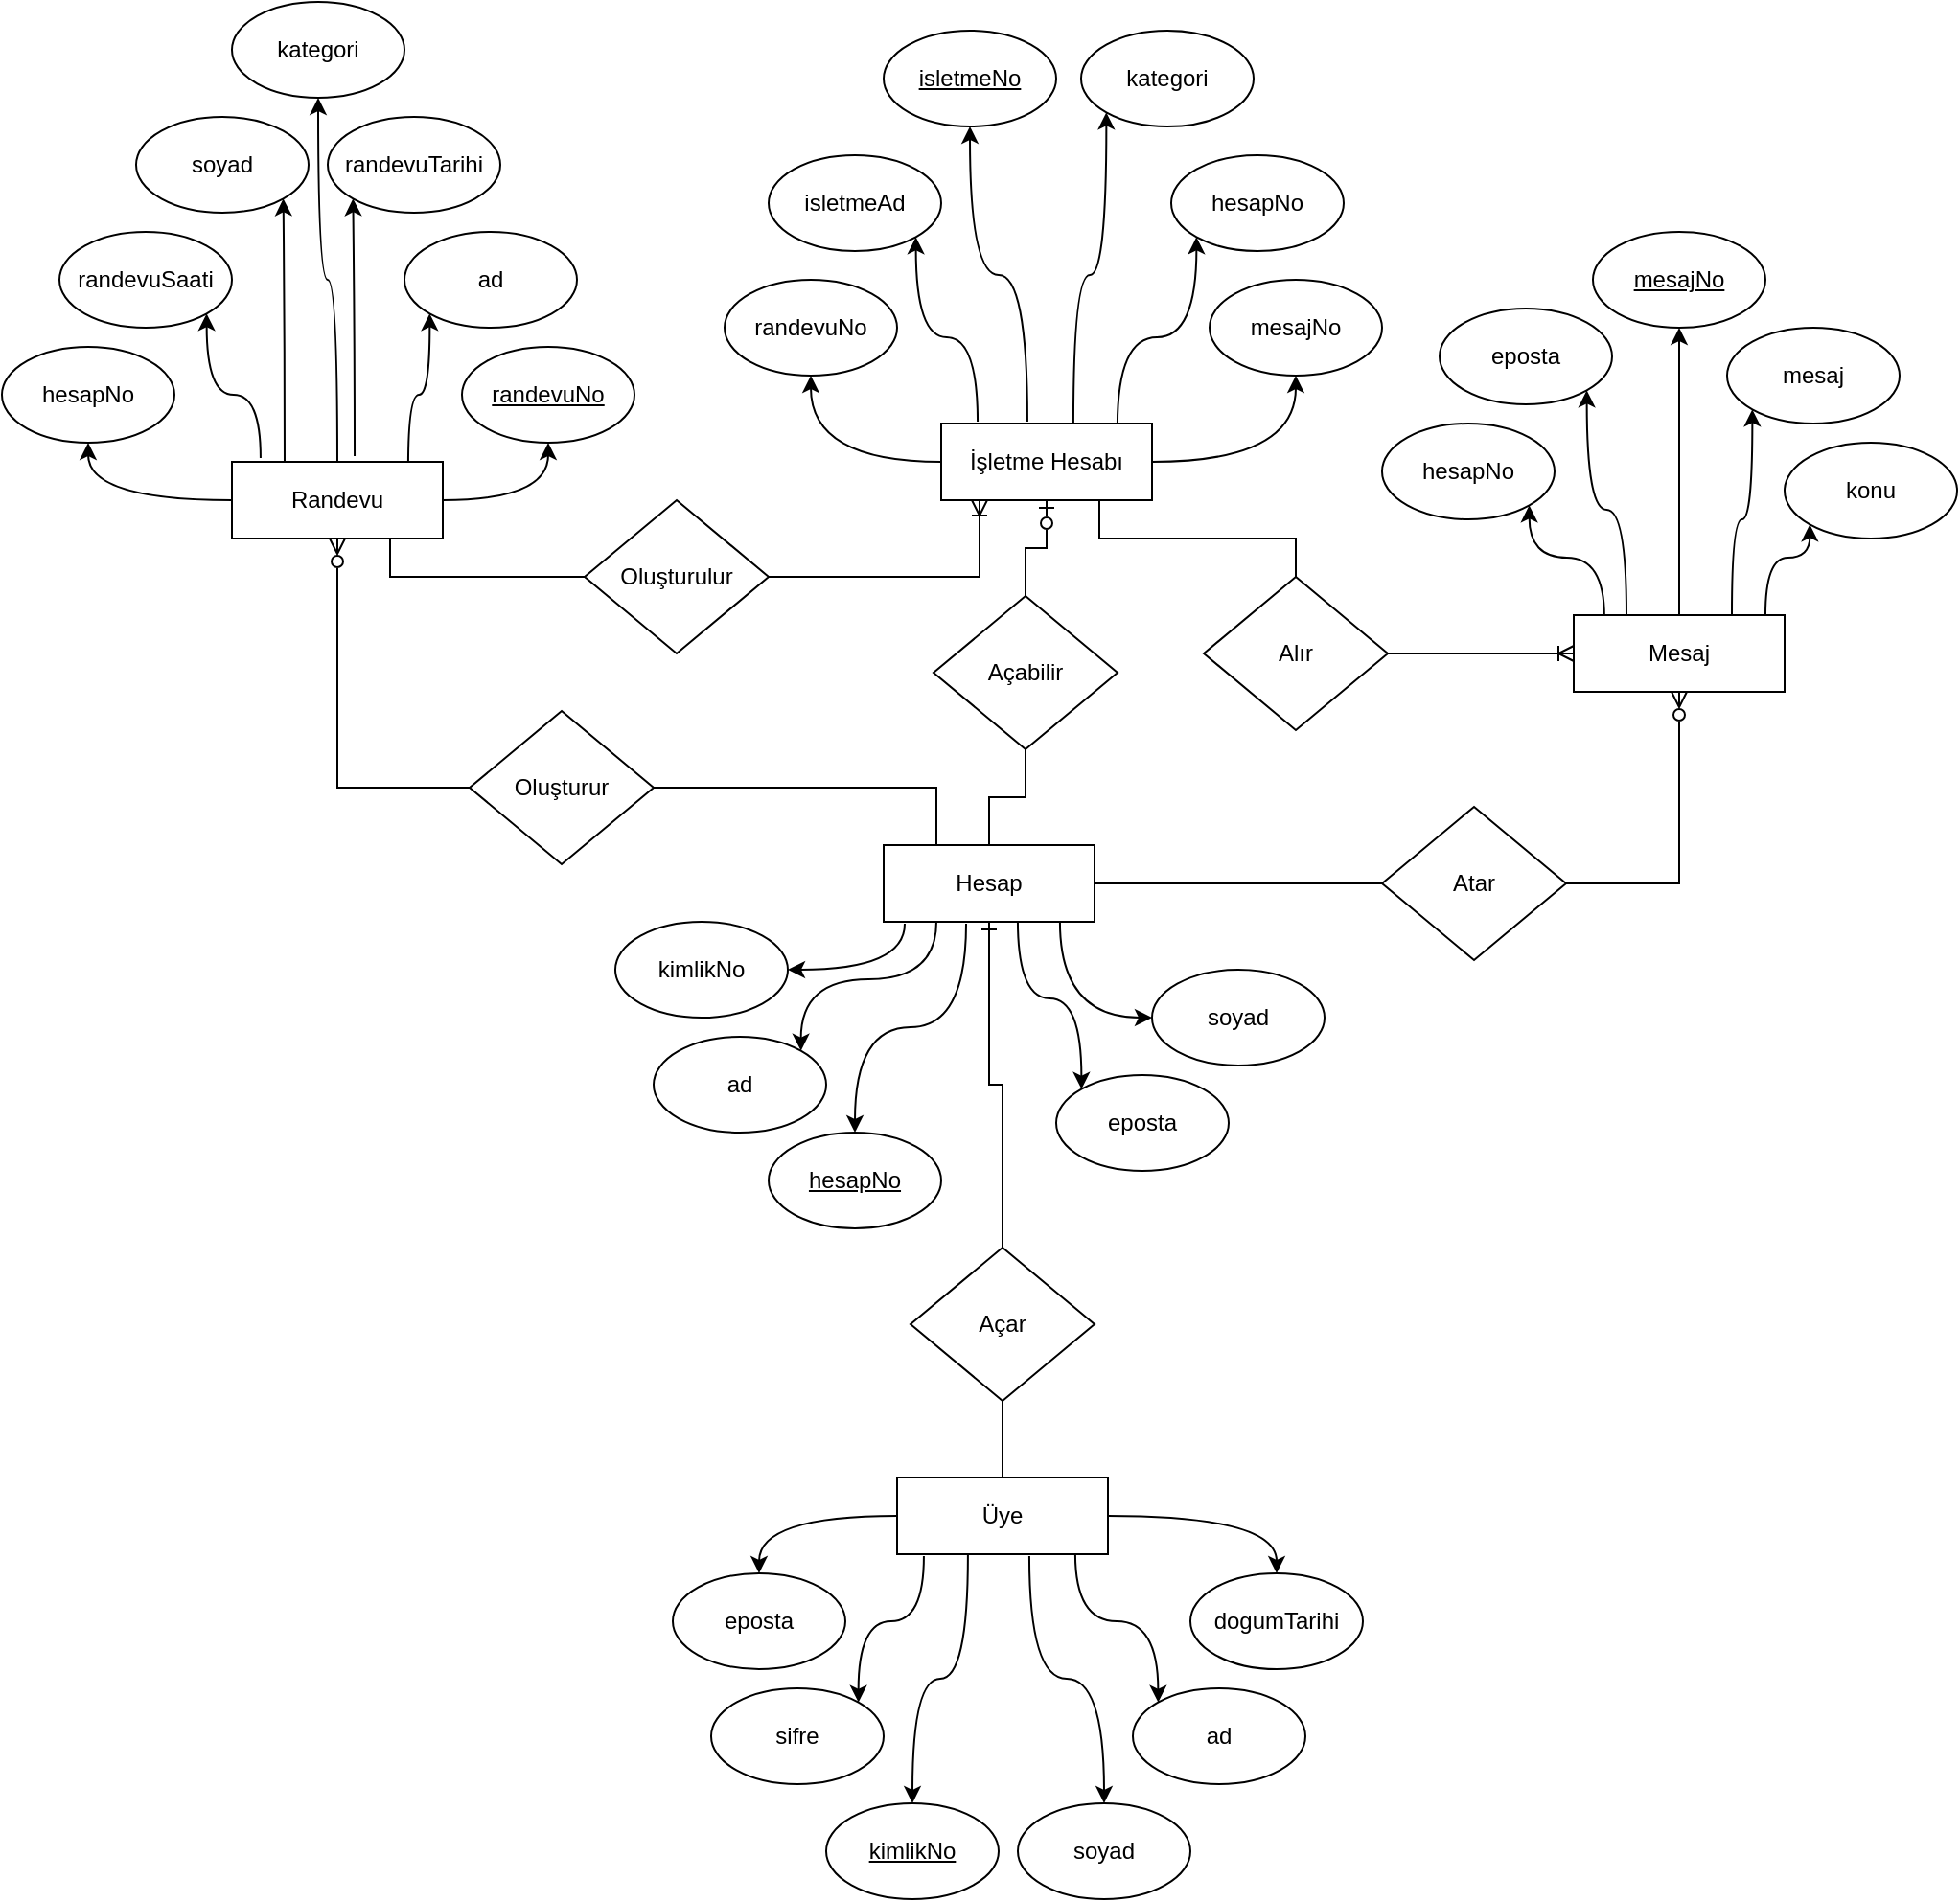 <mxfile version="20.7.4" type="github">
  <diagram id="MMnhFNGU05_NY7PMcjxG" name="Sayfa -1">
    <mxGraphModel dx="2417" dy="1125" grid="1" gridSize="10" guides="1" tooltips="1" connect="1" arrows="1" fold="1" page="1" pageScale="1" pageWidth="827" pageHeight="1169" math="0" shadow="0">
      <root>
        <mxCell id="0" />
        <mxCell id="1" parent="0" />
        <mxCell id="H6RobobCT_PgG27vSI1k-17" style="edgeStyle=orthogonalEdgeStyle;orthogonalLoop=1;jettySize=auto;html=1;endArrow=none;endFill=0;rounded=0;" edge="1" parent="1" source="H6RobobCT_PgG27vSI1k-1" target="H6RobobCT_PgG27vSI1k-16">
          <mxGeometry relative="1" as="geometry" />
        </mxCell>
        <mxCell id="H6RobobCT_PgG27vSI1k-84" style="edgeStyle=orthogonalEdgeStyle;orthogonalLoop=1;jettySize=auto;html=1;entryX=0.5;entryY=0;entryDx=0;entryDy=0;endArrow=classic;endFill=1;curved=1;" edge="1" parent="1" source="H6RobobCT_PgG27vSI1k-1" target="H6RobobCT_PgG27vSI1k-7">
          <mxGeometry relative="1" as="geometry" />
        </mxCell>
        <mxCell id="H6RobobCT_PgG27vSI1k-85" style="edgeStyle=orthogonalEdgeStyle;curved=1;orthogonalLoop=1;jettySize=auto;html=1;exitX=0.845;exitY=1;exitDx=0;exitDy=0;entryX=0;entryY=0;entryDx=0;entryDy=0;endArrow=classic;endFill=1;exitPerimeter=0;" edge="1" parent="1" source="H6RobobCT_PgG27vSI1k-1" target="H6RobobCT_PgG27vSI1k-3">
          <mxGeometry relative="1" as="geometry" />
        </mxCell>
        <mxCell id="H6RobobCT_PgG27vSI1k-86" style="edgeStyle=orthogonalEdgeStyle;curved=1;orthogonalLoop=1;jettySize=auto;html=1;entryX=0.5;entryY=0;entryDx=0;entryDy=0;endArrow=classic;endFill=1;exitX=0.627;exitY=1.025;exitDx=0;exitDy=0;exitPerimeter=0;" edge="1" parent="1" source="H6RobobCT_PgG27vSI1k-1" target="H6RobobCT_PgG27vSI1k-4">
          <mxGeometry relative="1" as="geometry" />
        </mxCell>
        <mxCell id="H6RobobCT_PgG27vSI1k-87" style="edgeStyle=orthogonalEdgeStyle;curved=1;orthogonalLoop=1;jettySize=auto;html=1;exitX=0.127;exitY=1.025;exitDx=0;exitDy=0;entryX=1;entryY=0;entryDx=0;entryDy=0;endArrow=classic;endFill=1;exitPerimeter=0;" edge="1" parent="1" source="H6RobobCT_PgG27vSI1k-1" target="H6RobobCT_PgG27vSI1k-6">
          <mxGeometry relative="1" as="geometry" />
        </mxCell>
        <mxCell id="H6RobobCT_PgG27vSI1k-88" style="edgeStyle=orthogonalEdgeStyle;curved=1;orthogonalLoop=1;jettySize=auto;html=1;entryX=0.5;entryY=0;entryDx=0;entryDy=0;endArrow=classic;endFill=1;exitX=0.336;exitY=1;exitDx=0;exitDy=0;exitPerimeter=0;" edge="1" parent="1" source="H6RobobCT_PgG27vSI1k-1" target="H6RobobCT_PgG27vSI1k-2">
          <mxGeometry relative="1" as="geometry" />
        </mxCell>
        <mxCell id="H6RobobCT_PgG27vSI1k-90" style="edgeStyle=orthogonalEdgeStyle;curved=1;orthogonalLoop=1;jettySize=auto;html=1;entryX=0.5;entryY=0;entryDx=0;entryDy=0;endArrow=classic;endFill=1;" edge="1" parent="1" source="H6RobobCT_PgG27vSI1k-1" target="H6RobobCT_PgG27vSI1k-5">
          <mxGeometry relative="1" as="geometry" />
        </mxCell>
        <mxCell id="H6RobobCT_PgG27vSI1k-1" value="Üye" style="rounded=0;whiteSpace=wrap;html=1;" vertex="1" parent="1">
          <mxGeometry x="347" y="850" width="110" height="40" as="geometry" />
        </mxCell>
        <mxCell id="H6RobobCT_PgG27vSI1k-2" value="&lt;u&gt;kimlikNo&lt;/u&gt;" style="ellipse;whiteSpace=wrap;html=1;" vertex="1" parent="1">
          <mxGeometry x="310" y="1020" width="90" height="50" as="geometry" />
        </mxCell>
        <mxCell id="H6RobobCT_PgG27vSI1k-3" value="ad" style="ellipse;whiteSpace=wrap;html=1;" vertex="1" parent="1">
          <mxGeometry x="470" y="960" width="90" height="50" as="geometry" />
        </mxCell>
        <mxCell id="H6RobobCT_PgG27vSI1k-4" value="soyad" style="ellipse;whiteSpace=wrap;html=1;" vertex="1" parent="1">
          <mxGeometry x="410" y="1020" width="90" height="50" as="geometry" />
        </mxCell>
        <mxCell id="H6RobobCT_PgG27vSI1k-5" value="eposta" style="ellipse;whiteSpace=wrap;html=1;" vertex="1" parent="1">
          <mxGeometry x="230" y="900" width="90" height="50" as="geometry" />
        </mxCell>
        <mxCell id="H6RobobCT_PgG27vSI1k-6" value="sifre" style="ellipse;whiteSpace=wrap;html=1;" vertex="1" parent="1">
          <mxGeometry x="250" y="960" width="90" height="50" as="geometry" />
        </mxCell>
        <mxCell id="H6RobobCT_PgG27vSI1k-7" value="dogumTarihi" style="ellipse;whiteSpace=wrap;html=1;" vertex="1" parent="1">
          <mxGeometry x="500" y="900" width="90" height="50" as="geometry" />
        </mxCell>
        <mxCell id="H6RobobCT_PgG27vSI1k-19" style="edgeStyle=orthogonalEdgeStyle;orthogonalLoop=1;jettySize=auto;html=1;endArrow=ERone;endFill=0;rounded=0;" edge="1" parent="1" source="H6RobobCT_PgG27vSI1k-16" target="H6RobobCT_PgG27vSI1k-18">
          <mxGeometry relative="1" as="geometry" />
        </mxCell>
        <mxCell id="H6RobobCT_PgG27vSI1k-16" value="Açar" style="rhombus;whiteSpace=wrap;html=1;" vertex="1" parent="1">
          <mxGeometry x="354" y="730" width="96" height="80" as="geometry" />
        </mxCell>
        <mxCell id="H6RobobCT_PgG27vSI1k-25" style="edgeStyle=orthogonalEdgeStyle;curved=1;orthogonalLoop=1;jettySize=auto;html=1;entryX=1;entryY=0.5;entryDx=0;entryDy=0;endArrow=classic;endFill=1;exitX=0.1;exitY=1.025;exitDx=0;exitDy=0;exitPerimeter=0;" edge="1" parent="1" source="H6RobobCT_PgG27vSI1k-18" target="H6RobobCT_PgG27vSI1k-24">
          <mxGeometry relative="1" as="geometry" />
        </mxCell>
        <mxCell id="H6RobobCT_PgG27vSI1k-26" style="edgeStyle=orthogonalEdgeStyle;curved=1;orthogonalLoop=1;jettySize=auto;html=1;entryX=0;entryY=0.5;entryDx=0;entryDy=0;endArrow=classic;endFill=1;exitX=0.836;exitY=1;exitDx=0;exitDy=0;exitPerimeter=0;" edge="1" parent="1" source="H6RobobCT_PgG27vSI1k-18" target="H6RobobCT_PgG27vSI1k-21">
          <mxGeometry relative="1" as="geometry" />
        </mxCell>
        <mxCell id="H6RobobCT_PgG27vSI1k-27" style="edgeStyle=orthogonalEdgeStyle;curved=1;orthogonalLoop=1;jettySize=auto;html=1;exitX=0.391;exitY=1.025;exitDx=0;exitDy=0;entryX=0.5;entryY=0;entryDx=0;entryDy=0;endArrow=classic;endFill=1;exitPerimeter=0;" edge="1" parent="1" source="H6RobobCT_PgG27vSI1k-18" target="H6RobobCT_PgG27vSI1k-23">
          <mxGeometry relative="1" as="geometry" />
        </mxCell>
        <mxCell id="H6RobobCT_PgG27vSI1k-30" style="edgeStyle=orthogonalEdgeStyle;curved=1;orthogonalLoop=1;jettySize=auto;html=1;exitX=0.636;exitY=0.975;exitDx=0;exitDy=0;entryX=0;entryY=0;entryDx=0;entryDy=0;endArrow=classic;endFill=1;exitPerimeter=0;" edge="1" parent="1" source="H6RobobCT_PgG27vSI1k-18" target="H6RobobCT_PgG27vSI1k-22">
          <mxGeometry relative="1" as="geometry" />
        </mxCell>
        <mxCell id="H6RobobCT_PgG27vSI1k-31" style="edgeStyle=orthogonalEdgeStyle;curved=1;orthogonalLoop=1;jettySize=auto;html=1;exitX=0.25;exitY=1;exitDx=0;exitDy=0;entryX=1;entryY=0;entryDx=0;entryDy=0;endArrow=classic;endFill=1;" edge="1" parent="1" source="H6RobobCT_PgG27vSI1k-18" target="H6RobobCT_PgG27vSI1k-20">
          <mxGeometry relative="1" as="geometry" />
        </mxCell>
        <mxCell id="H6RobobCT_PgG27vSI1k-52" style="edgeStyle=orthogonalEdgeStyle;orthogonalLoop=1;jettySize=auto;html=1;entryX=0;entryY=0.5;entryDx=0;entryDy=0;endArrow=none;endFill=0;rounded=0;" edge="1" parent="1" source="H6RobobCT_PgG27vSI1k-18" target="H6RobobCT_PgG27vSI1k-51">
          <mxGeometry relative="1" as="geometry" />
        </mxCell>
        <mxCell id="H6RobobCT_PgG27vSI1k-57" style="edgeStyle=orthogonalEdgeStyle;rounded=0;orthogonalLoop=1;jettySize=auto;html=1;exitX=0.25;exitY=0;exitDx=0;exitDy=0;entryX=1;entryY=0.5;entryDx=0;entryDy=0;endArrow=none;endFill=0;" edge="1" parent="1" source="H6RobobCT_PgG27vSI1k-18" target="H6RobobCT_PgG27vSI1k-55">
          <mxGeometry relative="1" as="geometry" />
        </mxCell>
        <mxCell id="H6RobobCT_PgG27vSI1k-75" style="edgeStyle=orthogonalEdgeStyle;orthogonalLoop=1;jettySize=auto;html=1;entryX=0.5;entryY=1;entryDx=0;entryDy=0;endArrow=none;endFill=0;rounded=0;" edge="1" parent="1" source="H6RobobCT_PgG27vSI1k-18" target="H6RobobCT_PgG27vSI1k-74">
          <mxGeometry relative="1" as="geometry" />
        </mxCell>
        <mxCell id="H6RobobCT_PgG27vSI1k-18" value="Hesap" style="rounded=0;whiteSpace=wrap;html=1;" vertex="1" parent="1">
          <mxGeometry x="340" y="520" width="110" height="40" as="geometry" />
        </mxCell>
        <mxCell id="H6RobobCT_PgG27vSI1k-20" value="ad" style="ellipse;whiteSpace=wrap;html=1;" vertex="1" parent="1">
          <mxGeometry x="220" y="620" width="90" height="50" as="geometry" />
        </mxCell>
        <mxCell id="H6RobobCT_PgG27vSI1k-21" value="soyad" style="ellipse;whiteSpace=wrap;html=1;" vertex="1" parent="1">
          <mxGeometry x="480" y="585" width="90" height="50" as="geometry" />
        </mxCell>
        <mxCell id="H6RobobCT_PgG27vSI1k-22" value="eposta" style="ellipse;whiteSpace=wrap;html=1;" vertex="1" parent="1">
          <mxGeometry x="430" y="640" width="90" height="50" as="geometry" />
        </mxCell>
        <mxCell id="H6RobobCT_PgG27vSI1k-23" value="&lt;u&gt;hesapNo&lt;/u&gt;" style="ellipse;whiteSpace=wrap;html=1;" vertex="1" parent="1">
          <mxGeometry x="280" y="670" width="90" height="50" as="geometry" />
        </mxCell>
        <mxCell id="H6RobobCT_PgG27vSI1k-24" value="kimlikNo" style="ellipse;whiteSpace=wrap;html=1;" vertex="1" parent="1">
          <mxGeometry x="200" y="560" width="90" height="50" as="geometry" />
        </mxCell>
        <mxCell id="H6RobobCT_PgG27vSI1k-43" style="edgeStyle=orthogonalEdgeStyle;rounded=0;orthogonalLoop=1;jettySize=auto;html=1;entryX=0.5;entryY=1;entryDx=0;entryDy=0;endArrow=classic;endFill=1;" edge="1" parent="1" source="H6RobobCT_PgG27vSI1k-32" target="H6RobobCT_PgG27vSI1k-38">
          <mxGeometry relative="1" as="geometry" />
        </mxCell>
        <mxCell id="H6RobobCT_PgG27vSI1k-44" style="edgeStyle=orthogonalEdgeStyle;orthogonalLoop=1;jettySize=auto;html=1;exitX=0.25;exitY=0;exitDx=0;exitDy=0;entryX=1;entryY=1;entryDx=0;entryDy=0;endArrow=classic;endFill=1;curved=1;" edge="1" parent="1" source="H6RobobCT_PgG27vSI1k-32" target="H6RobobCT_PgG27vSI1k-39">
          <mxGeometry relative="1" as="geometry" />
        </mxCell>
        <mxCell id="H6RobobCT_PgG27vSI1k-47" style="edgeStyle=orthogonalEdgeStyle;curved=1;orthogonalLoop=1;jettySize=auto;html=1;exitX=0.145;exitY=0.025;exitDx=0;exitDy=0;endArrow=classic;endFill=1;exitPerimeter=0;entryX=1;entryY=1;entryDx=0;entryDy=0;" edge="1" parent="1" source="H6RobobCT_PgG27vSI1k-32" target="H6RobobCT_PgG27vSI1k-42">
          <mxGeometry relative="1" as="geometry">
            <mxPoint x="660" y="320" as="targetPoint" />
            <Array as="points">
              <mxPoint x="716" y="370" />
              <mxPoint x="677" y="370" />
            </Array>
          </mxGeometry>
        </mxCell>
        <mxCell id="H6RobobCT_PgG27vSI1k-49" style="edgeStyle=orthogonalEdgeStyle;curved=1;orthogonalLoop=1;jettySize=auto;html=1;exitX=0.909;exitY=0;exitDx=0;exitDy=0;entryX=0;entryY=1;entryDx=0;entryDy=0;endArrow=classic;endFill=1;exitPerimeter=0;" edge="1" parent="1" source="H6RobobCT_PgG27vSI1k-32" target="H6RobobCT_PgG27vSI1k-41">
          <mxGeometry relative="1" as="geometry">
            <Array as="points">
              <mxPoint x="800" y="370" />
              <mxPoint x="823" y="370" />
            </Array>
          </mxGeometry>
        </mxCell>
        <mxCell id="H6RobobCT_PgG27vSI1k-50" style="edgeStyle=orthogonalEdgeStyle;curved=1;orthogonalLoop=1;jettySize=auto;html=1;exitX=0.75;exitY=0;exitDx=0;exitDy=0;entryX=0;entryY=1;entryDx=0;entryDy=0;endArrow=classic;endFill=1;" edge="1" parent="1" source="H6RobobCT_PgG27vSI1k-32" target="H6RobobCT_PgG27vSI1k-40">
          <mxGeometry relative="1" as="geometry" />
        </mxCell>
        <mxCell id="H6RobobCT_PgG27vSI1k-32" value="Mesaj" style="rounded=0;whiteSpace=wrap;html=1;" vertex="1" parent="1">
          <mxGeometry x="700" y="400" width="110" height="40" as="geometry" />
        </mxCell>
        <mxCell id="H6RobobCT_PgG27vSI1k-38" value="&lt;u&gt;mesajNo&lt;/u&gt;" style="ellipse;whiteSpace=wrap;html=1;" vertex="1" parent="1">
          <mxGeometry x="710" y="200" width="90" height="50" as="geometry" />
        </mxCell>
        <mxCell id="H6RobobCT_PgG27vSI1k-39" value="eposta" style="ellipse;whiteSpace=wrap;html=1;" vertex="1" parent="1">
          <mxGeometry x="630" y="240" width="90" height="50" as="geometry" />
        </mxCell>
        <mxCell id="H6RobobCT_PgG27vSI1k-40" value="mesaj" style="ellipse;whiteSpace=wrap;html=1;" vertex="1" parent="1">
          <mxGeometry x="780" y="250" width="90" height="50" as="geometry" />
        </mxCell>
        <mxCell id="H6RobobCT_PgG27vSI1k-41" value="konu" style="ellipse;whiteSpace=wrap;html=1;" vertex="1" parent="1">
          <mxGeometry x="810" y="310" width="90" height="50" as="geometry" />
        </mxCell>
        <mxCell id="H6RobobCT_PgG27vSI1k-42" value="hesapNo" style="ellipse;whiteSpace=wrap;html=1;" vertex="1" parent="1">
          <mxGeometry x="600" y="300" width="90" height="50" as="geometry" />
        </mxCell>
        <mxCell id="H6RobobCT_PgG27vSI1k-53" style="edgeStyle=orthogonalEdgeStyle;rounded=0;orthogonalLoop=1;jettySize=auto;html=1;entryX=0.5;entryY=1;entryDx=0;entryDy=0;endArrow=ERzeroToMany;endFill=0;exitX=1;exitY=0.5;exitDx=0;exitDy=0;" edge="1" parent="1" source="H6RobobCT_PgG27vSI1k-51" target="H6RobobCT_PgG27vSI1k-32">
          <mxGeometry relative="1" as="geometry" />
        </mxCell>
        <mxCell id="H6RobobCT_PgG27vSI1k-51" value="Atar" style="rhombus;whiteSpace=wrap;html=1;" vertex="1" parent="1">
          <mxGeometry x="600" y="500" width="96" height="80" as="geometry" />
        </mxCell>
        <mxCell id="H6RobobCT_PgG27vSI1k-66" style="edgeStyle=orthogonalEdgeStyle;orthogonalLoop=1;jettySize=auto;html=1;exitX=1;exitY=0.5;exitDx=0;exitDy=0;entryX=0.5;entryY=1;entryDx=0;entryDy=0;endArrow=classic;endFill=1;curved=1;" edge="1" parent="1" source="H6RobobCT_PgG27vSI1k-54" target="H6RobobCT_PgG27vSI1k-59">
          <mxGeometry relative="1" as="geometry" />
        </mxCell>
        <mxCell id="H6RobobCT_PgG27vSI1k-67" style="edgeStyle=orthogonalEdgeStyle;curved=1;orthogonalLoop=1;jettySize=auto;html=1;exitX=0.836;exitY=0.05;exitDx=0;exitDy=0;entryX=0;entryY=1;entryDx=0;entryDy=0;endArrow=classic;endFill=1;exitPerimeter=0;" edge="1" parent="1" source="H6RobobCT_PgG27vSI1k-54" target="H6RobobCT_PgG27vSI1k-60">
          <mxGeometry relative="1" as="geometry" />
        </mxCell>
        <mxCell id="H6RobobCT_PgG27vSI1k-68" style="edgeStyle=orthogonalEdgeStyle;curved=1;orthogonalLoop=1;jettySize=auto;html=1;entryX=0.5;entryY=1;entryDx=0;entryDy=0;endArrow=classic;endFill=1;" edge="1" parent="1" source="H6RobobCT_PgG27vSI1k-54" target="H6RobobCT_PgG27vSI1k-65">
          <mxGeometry relative="1" as="geometry" />
        </mxCell>
        <mxCell id="H6RobobCT_PgG27vSI1k-69" style="edgeStyle=orthogonalEdgeStyle;curved=1;orthogonalLoop=1;jettySize=auto;html=1;exitX=0.136;exitY=-0.05;exitDx=0;exitDy=0;entryX=1;entryY=1;entryDx=0;entryDy=0;endArrow=classic;endFill=1;exitPerimeter=0;" edge="1" parent="1" source="H6RobobCT_PgG27vSI1k-54" target="H6RobobCT_PgG27vSI1k-64">
          <mxGeometry relative="1" as="geometry" />
        </mxCell>
        <mxCell id="H6RobobCT_PgG27vSI1k-70" style="edgeStyle=orthogonalEdgeStyle;curved=1;orthogonalLoop=1;jettySize=auto;html=1;exitX=0.582;exitY=-0.075;exitDx=0;exitDy=0;entryX=0;entryY=1;entryDx=0;entryDy=0;endArrow=classic;endFill=1;exitPerimeter=0;" edge="1" parent="1" source="H6RobobCT_PgG27vSI1k-54" target="H6RobobCT_PgG27vSI1k-62">
          <mxGeometry relative="1" as="geometry" />
        </mxCell>
        <mxCell id="H6RobobCT_PgG27vSI1k-71" style="edgeStyle=orthogonalEdgeStyle;curved=1;orthogonalLoop=1;jettySize=auto;html=1;entryX=1;entryY=1;entryDx=0;entryDy=0;endArrow=classic;endFill=1;exitX=0.25;exitY=0;exitDx=0;exitDy=0;" edge="1" parent="1" source="H6RobobCT_PgG27vSI1k-54" target="H6RobobCT_PgG27vSI1k-63">
          <mxGeometry relative="1" as="geometry">
            <Array as="points" />
          </mxGeometry>
        </mxCell>
        <mxCell id="H6RobobCT_PgG27vSI1k-73" style="edgeStyle=orthogonalEdgeStyle;curved=1;orthogonalLoop=1;jettySize=auto;html=1;entryX=0.5;entryY=1;entryDx=0;entryDy=0;endArrow=classic;endFill=1;" edge="1" parent="1" source="H6RobobCT_PgG27vSI1k-54" target="H6RobobCT_PgG27vSI1k-72">
          <mxGeometry relative="1" as="geometry" />
        </mxCell>
        <mxCell id="H6RobobCT_PgG27vSI1k-102" style="edgeStyle=orthogonalEdgeStyle;rounded=0;orthogonalLoop=1;jettySize=auto;html=1;exitX=0.75;exitY=1;exitDx=0;exitDy=0;entryX=0;entryY=0.5;entryDx=0;entryDy=0;startArrow=none;startFill=0;endArrow=none;endFill=0;" edge="1" parent="1" source="H6RobobCT_PgG27vSI1k-54" target="H6RobobCT_PgG27vSI1k-101">
          <mxGeometry relative="1" as="geometry" />
        </mxCell>
        <mxCell id="H6RobobCT_PgG27vSI1k-54" value="Randevu" style="rounded=0;whiteSpace=wrap;html=1;" vertex="1" parent="1">
          <mxGeometry y="320" width="110" height="40" as="geometry" />
        </mxCell>
        <mxCell id="H6RobobCT_PgG27vSI1k-58" style="edgeStyle=orthogonalEdgeStyle;rounded=0;orthogonalLoop=1;jettySize=auto;html=1;entryX=0.5;entryY=1;entryDx=0;entryDy=0;endArrow=ERzeroToMany;endFill=0;" edge="1" parent="1" source="H6RobobCT_PgG27vSI1k-55" target="H6RobobCT_PgG27vSI1k-54">
          <mxGeometry relative="1" as="geometry" />
        </mxCell>
        <mxCell id="H6RobobCT_PgG27vSI1k-55" value="Oluşturur" style="rhombus;whiteSpace=wrap;html=1;" vertex="1" parent="1">
          <mxGeometry x="124" y="450" width="96" height="80" as="geometry" />
        </mxCell>
        <mxCell id="H6RobobCT_PgG27vSI1k-59" value="&lt;u&gt;randevuNo&lt;/u&gt;" style="ellipse;whiteSpace=wrap;html=1;" vertex="1" parent="1">
          <mxGeometry x="120" y="260" width="90" height="50" as="geometry" />
        </mxCell>
        <mxCell id="H6RobobCT_PgG27vSI1k-60" value="ad" style="ellipse;whiteSpace=wrap;html=1;" vertex="1" parent="1">
          <mxGeometry x="90" y="200" width="90" height="50" as="geometry" />
        </mxCell>
        <mxCell id="H6RobobCT_PgG27vSI1k-62" value="randevuTarihi" style="ellipse;whiteSpace=wrap;html=1;" vertex="1" parent="1">
          <mxGeometry x="50" y="140" width="90" height="50" as="geometry" />
        </mxCell>
        <mxCell id="H6RobobCT_PgG27vSI1k-63" value="soyad" style="ellipse;whiteSpace=wrap;html=1;" vertex="1" parent="1">
          <mxGeometry x="-50" y="140" width="90" height="50" as="geometry" />
        </mxCell>
        <mxCell id="H6RobobCT_PgG27vSI1k-64" value="randevuSaati" style="ellipse;whiteSpace=wrap;html=1;" vertex="1" parent="1">
          <mxGeometry x="-90" y="200" width="90" height="50" as="geometry" />
        </mxCell>
        <mxCell id="H6RobobCT_PgG27vSI1k-65" value="hesapNo" style="ellipse;whiteSpace=wrap;html=1;" vertex="1" parent="1">
          <mxGeometry x="-120" y="260" width="90" height="50" as="geometry" />
        </mxCell>
        <mxCell id="H6RobobCT_PgG27vSI1k-72" value="kategori" style="ellipse;whiteSpace=wrap;html=1;" vertex="1" parent="1">
          <mxGeometry y="80" width="90" height="50" as="geometry" />
        </mxCell>
        <mxCell id="H6RobobCT_PgG27vSI1k-77" style="edgeStyle=orthogonalEdgeStyle;orthogonalLoop=1;jettySize=auto;html=1;entryX=0.5;entryY=1;entryDx=0;entryDy=0;endArrow=ERzeroToOne;endFill=0;rounded=0;" edge="1" parent="1" source="H6RobobCT_PgG27vSI1k-74" target="H6RobobCT_PgG27vSI1k-76">
          <mxGeometry relative="1" as="geometry" />
        </mxCell>
        <mxCell id="H6RobobCT_PgG27vSI1k-74" value="Açabilir" style="rhombus;whiteSpace=wrap;html=1;" vertex="1" parent="1">
          <mxGeometry x="366" y="390" width="96" height="80" as="geometry" />
        </mxCell>
        <mxCell id="H6RobobCT_PgG27vSI1k-91" style="edgeStyle=orthogonalEdgeStyle;orthogonalLoop=1;jettySize=auto;html=1;entryX=0.5;entryY=1;entryDx=0;entryDy=0;endArrow=classic;endFill=1;curved=1;" edge="1" parent="1" source="H6RobobCT_PgG27vSI1k-76" target="H6RobobCT_PgG27vSI1k-83">
          <mxGeometry relative="1" as="geometry" />
        </mxCell>
        <mxCell id="H6RobobCT_PgG27vSI1k-92" style="edgeStyle=orthogonalEdgeStyle;curved=1;orthogonalLoop=1;jettySize=auto;html=1;entryX=0.5;entryY=1;entryDx=0;entryDy=0;endArrow=classic;endFill=1;" edge="1" parent="1" source="H6RobobCT_PgG27vSI1k-76" target="H6RobobCT_PgG27vSI1k-82">
          <mxGeometry relative="1" as="geometry" />
        </mxCell>
        <mxCell id="H6RobobCT_PgG27vSI1k-93" style="edgeStyle=orthogonalEdgeStyle;curved=1;orthogonalLoop=1;jettySize=auto;html=1;exitX=0.173;exitY=-0.025;exitDx=0;exitDy=0;entryX=1;entryY=1;entryDx=0;entryDy=0;endArrow=classic;endFill=1;exitPerimeter=0;" edge="1" parent="1" source="H6RobobCT_PgG27vSI1k-76" target="H6RobobCT_PgG27vSI1k-80">
          <mxGeometry relative="1" as="geometry" />
        </mxCell>
        <mxCell id="H6RobobCT_PgG27vSI1k-94" style="edgeStyle=orthogonalEdgeStyle;curved=1;orthogonalLoop=1;jettySize=auto;html=1;exitX=0.836;exitY=0.025;exitDx=0;exitDy=0;entryX=0;entryY=1;entryDx=0;entryDy=0;endArrow=classic;endFill=1;exitPerimeter=0;" edge="1" parent="1" source="H6RobobCT_PgG27vSI1k-76" target="H6RobobCT_PgG27vSI1k-79">
          <mxGeometry relative="1" as="geometry" />
        </mxCell>
        <mxCell id="H6RobobCT_PgG27vSI1k-95" style="edgeStyle=orthogonalEdgeStyle;curved=1;orthogonalLoop=1;jettySize=auto;html=1;entryX=0;entryY=1;entryDx=0;entryDy=0;endArrow=classic;endFill=1;exitX=0.627;exitY=0;exitDx=0;exitDy=0;exitPerimeter=0;" edge="1" parent="1" source="H6RobobCT_PgG27vSI1k-76" target="H6RobobCT_PgG27vSI1k-81">
          <mxGeometry relative="1" as="geometry" />
        </mxCell>
        <mxCell id="H6RobobCT_PgG27vSI1k-96" style="edgeStyle=orthogonalEdgeStyle;curved=1;orthogonalLoop=1;jettySize=auto;html=1;entryX=0.5;entryY=1;entryDx=0;entryDy=0;endArrow=classic;endFill=1;exitX=0.409;exitY=-0.025;exitDx=0;exitDy=0;exitPerimeter=0;" edge="1" parent="1" source="H6RobobCT_PgG27vSI1k-76" target="H6RobobCT_PgG27vSI1k-78">
          <mxGeometry relative="1" as="geometry" />
        </mxCell>
        <mxCell id="H6RobobCT_PgG27vSI1k-98" style="edgeStyle=orthogonalEdgeStyle;orthogonalLoop=1;jettySize=auto;html=1;exitX=0.75;exitY=1;exitDx=0;exitDy=0;entryX=0.5;entryY=0;entryDx=0;entryDy=0;endArrow=none;endFill=0;rounded=0;" edge="1" parent="1" source="H6RobobCT_PgG27vSI1k-76" target="H6RobobCT_PgG27vSI1k-97">
          <mxGeometry relative="1" as="geometry" />
        </mxCell>
        <mxCell id="H6RobobCT_PgG27vSI1k-100" style="edgeStyle=orthogonalEdgeStyle;rounded=0;orthogonalLoop=1;jettySize=auto;html=1;endArrow=none;endFill=0;entryX=1;entryY=0.5;entryDx=0;entryDy=0;startArrow=ERoneToMany;startFill=0;" edge="1" parent="1" target="H6RobobCT_PgG27vSI1k-101">
          <mxGeometry relative="1" as="geometry">
            <mxPoint x="220" y="380" as="targetPoint" />
            <mxPoint x="390" y="340" as="sourcePoint" />
            <Array as="points">
              <mxPoint x="390" y="380" />
            </Array>
          </mxGeometry>
        </mxCell>
        <mxCell id="H6RobobCT_PgG27vSI1k-76" value="İşletme Hesabı" style="rounded=0;whiteSpace=wrap;html=1;" vertex="1" parent="1">
          <mxGeometry x="370" y="300" width="110" height="40" as="geometry" />
        </mxCell>
        <mxCell id="H6RobobCT_PgG27vSI1k-78" value="&lt;u&gt;isletmeNo&lt;/u&gt;" style="ellipse;whiteSpace=wrap;html=1;" vertex="1" parent="1">
          <mxGeometry x="340" y="95" width="90" height="50" as="geometry" />
        </mxCell>
        <mxCell id="H6RobobCT_PgG27vSI1k-79" value="hesapNo" style="ellipse;whiteSpace=wrap;html=1;" vertex="1" parent="1">
          <mxGeometry x="490" y="160" width="90" height="50" as="geometry" />
        </mxCell>
        <mxCell id="H6RobobCT_PgG27vSI1k-80" value="isletmeAd" style="ellipse;whiteSpace=wrap;html=1;" vertex="1" parent="1">
          <mxGeometry x="280" y="160" width="90" height="50" as="geometry" />
        </mxCell>
        <mxCell id="H6RobobCT_PgG27vSI1k-81" value="kategori" style="ellipse;whiteSpace=wrap;html=1;" vertex="1" parent="1">
          <mxGeometry x="443" y="95" width="90" height="50" as="geometry" />
        </mxCell>
        <mxCell id="H6RobobCT_PgG27vSI1k-82" value="randevuNo" style="ellipse;whiteSpace=wrap;html=1;" vertex="1" parent="1">
          <mxGeometry x="257" y="225" width="90" height="50" as="geometry" />
        </mxCell>
        <mxCell id="H6RobobCT_PgG27vSI1k-83" value="mesajNo" style="ellipse;whiteSpace=wrap;html=1;" vertex="1" parent="1">
          <mxGeometry x="510" y="225" width="90" height="50" as="geometry" />
        </mxCell>
        <mxCell id="H6RobobCT_PgG27vSI1k-99" style="edgeStyle=orthogonalEdgeStyle;rounded=0;orthogonalLoop=1;jettySize=auto;html=1;entryX=0;entryY=0.5;entryDx=0;entryDy=0;endArrow=ERoneToMany;endFill=0;" edge="1" parent="1" source="H6RobobCT_PgG27vSI1k-97" target="H6RobobCT_PgG27vSI1k-32">
          <mxGeometry relative="1" as="geometry" />
        </mxCell>
        <mxCell id="H6RobobCT_PgG27vSI1k-97" value="Alır" style="rhombus;whiteSpace=wrap;html=1;" vertex="1" parent="1">
          <mxGeometry x="507" y="380" width="96" height="80" as="geometry" />
        </mxCell>
        <mxCell id="H6RobobCT_PgG27vSI1k-101" value="Oluşturulur" style="rhombus;whiteSpace=wrap;html=1;" vertex="1" parent="1">
          <mxGeometry x="184" y="340" width="96" height="80" as="geometry" />
        </mxCell>
      </root>
    </mxGraphModel>
  </diagram>
</mxfile>
